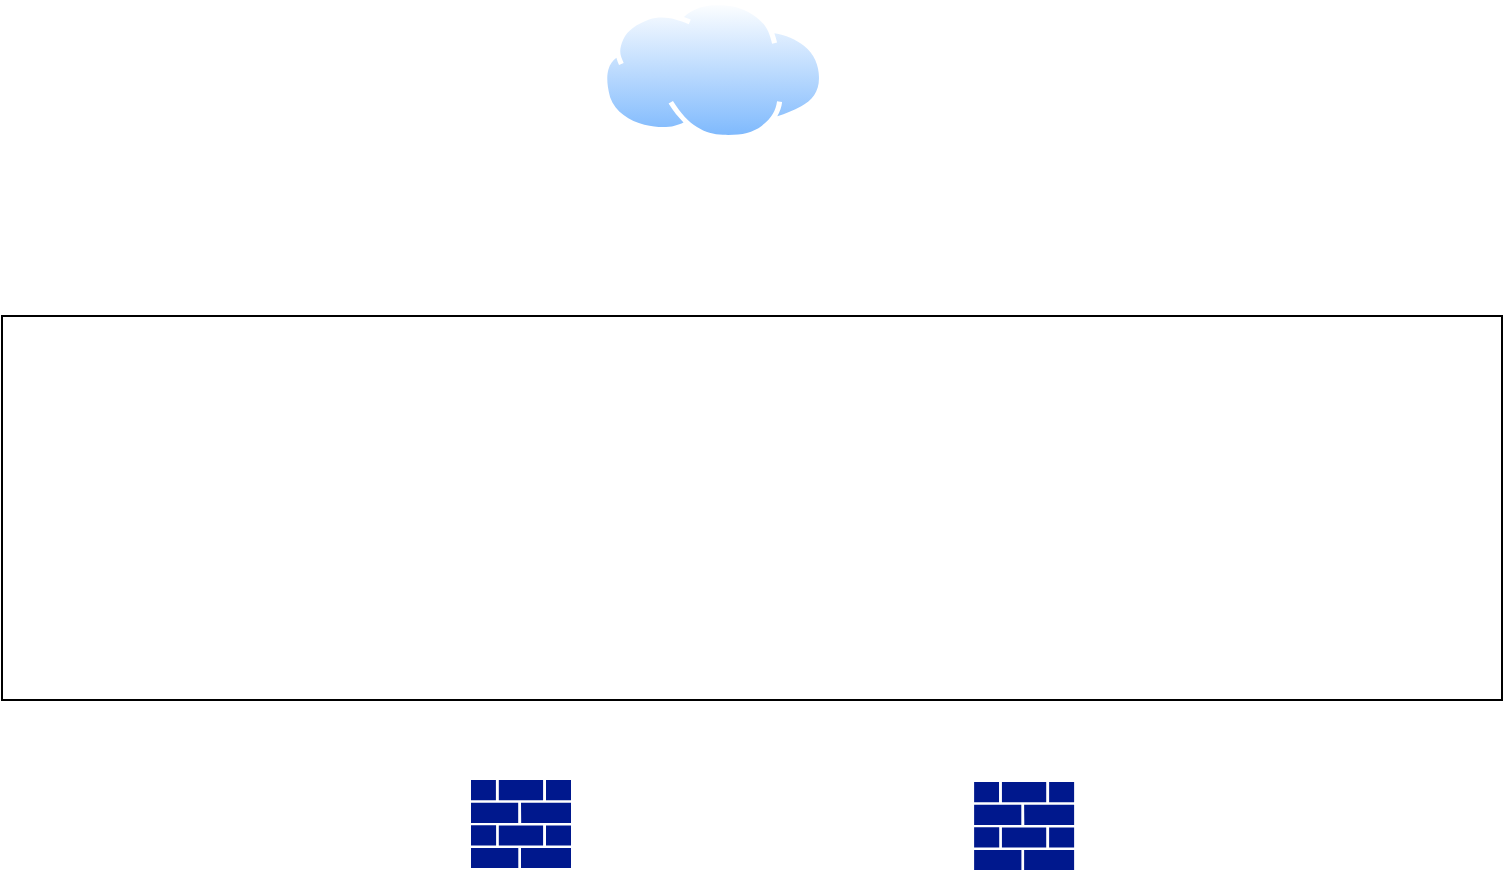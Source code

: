 <mxfile version="27.1.4">
  <diagram name="Page-1" id="dSXhLiUKM2LfeHZQxu41">
    <mxGraphModel dx="1175" dy="639" grid="1" gridSize="10" guides="1" tooltips="1" connect="1" arrows="1" fold="1" page="1" pageScale="1" pageWidth="827" pageHeight="1169" math="0" shadow="0">
      <root>
        <mxCell id="0" />
        <mxCell id="1" parent="0" />
        <mxCell id="89dMwhakB2q7gFZ_QAYJ-1" value="" style="image;aspect=fixed;perimeter=ellipsePerimeter;html=1;align=center;shadow=0;dashed=0;spacingTop=3;image=img/lib/active_directory/internet_cloud.svg;" vertex="1" parent="1">
          <mxGeometry x="350" y="30" width="111.11" height="70" as="geometry" />
        </mxCell>
        <mxCell id="89dMwhakB2q7gFZ_QAYJ-2" value="" style="shape=mxgraph.cisco.wireless.satellite_dish;sketch=0;html=1;pointerEvents=1;dashed=0;fillColor=#036897;strokeColor=#ffffff;strokeWidth=2;verticalLabelPosition=bottom;verticalAlign=top;align=center;outlineConnect=0;" vertex="1" parent="1">
          <mxGeometry x="260" y="248" width="99" height="74" as="geometry" />
        </mxCell>
        <mxCell id="89dMwhakB2q7gFZ_QAYJ-3" value="" style="fillColorStyles=neutralFill;neutralFill=#9DA6A8;shape=mxgraph.networks2.icon;aspect=fixed;fillColor=#EDEDED;strokeColor=#000000;gradientColor=#5B6163;network2IconShadow=1;network2bgFillColor=none;network2Icon=mxgraph.networks2.modem;network2IconYOffset=0.013;network2IconW=1;network2IconH=0.294;" vertex="1" parent="1">
          <mxGeometry x="510" y="270" width="102.11" height="30" as="geometry" />
        </mxCell>
        <mxCell id="89dMwhakB2q7gFZ_QAYJ-5" value="" style="sketch=0;aspect=fixed;pointerEvents=1;shadow=0;dashed=0;html=1;strokeColor=none;labelPosition=center;verticalLabelPosition=bottom;verticalAlign=top;align=center;fillColor=#00188D;shape=mxgraph.mscae.enterprise.firewall" vertex="1" parent="1">
          <mxGeometry x="284.5" y="420" width="50" height="44" as="geometry" />
        </mxCell>
        <mxCell id="89dMwhakB2q7gFZ_QAYJ-6" value="" style="sketch=0;aspect=fixed;pointerEvents=1;shadow=0;dashed=0;html=1;strokeColor=none;labelPosition=center;verticalLabelPosition=bottom;verticalAlign=top;align=center;fillColor=#00188D;shape=mxgraph.mscae.enterprise.firewall" vertex="1" parent="1">
          <mxGeometry x="536.06" y="421" width="50" height="44" as="geometry" />
        </mxCell>
        <mxCell id="89dMwhakB2q7gFZ_QAYJ-8" value="" style="rounded=0;whiteSpace=wrap;html=1;" vertex="1" parent="1">
          <mxGeometry x="50" y="188" width="750" height="192" as="geometry" />
        </mxCell>
      </root>
    </mxGraphModel>
  </diagram>
</mxfile>
